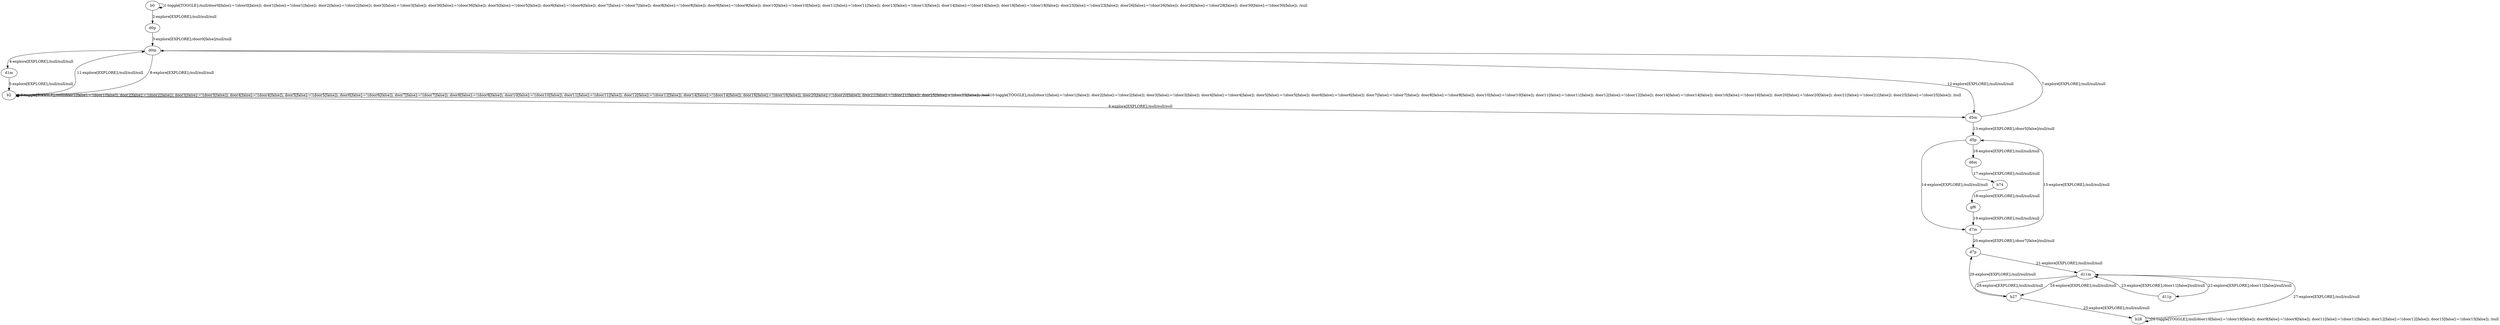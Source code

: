 # Total number of goals covered by this test: 1
# b27 --> d7p

digraph g {
"b0" -> "b0" [label = "1-toggle[TOGGLE];/null/door0[false]:=!(door0[false]); door1[false]:=!(door1[false]); door2[false]:=!(door2[false]); door3[false]:=!(door3[false]); door36[false]:=!(door36[false]); door5[false]:=!(door5[false]); door6[false]:=!(door6[false]); door7[false]:=!(door7[false]); door8[false]:=!(door8[false]); door9[false]:=!(door9[false]); door10[false]:=!(door10[false]); door11[false]:=!(door11[false]); door13[false]:=!(door13[false]); door14[false]:=!(door14[false]); door18[false]:=!(door18[false]); door23[false]:=!(door23[false]); door26[false]:=!(door26[false]); door28[false]:=!(door28[false]); door30[false]:=!(door30[false]); /null"];
"b0" -> "d0p" [label = "2-explore[EXPLORE];/null/null/null"];
"d0p" -> "d0m" [label = "3-explore[EXPLORE];/door0[false]/null/null"];
"d0m" -> "d1m" [label = "4-explore[EXPLORE];/null/null/null"];
"d1m" -> "b2" [label = "5-explore[EXPLORE];/null/null/null"];
"b2" -> "d5m" [label = "6-explore[EXPLORE];/null/null/null"];
"d5m" -> "d0m" [label = "7-explore[EXPLORE];/null/null/null"];
"d0m" -> "b2" [label = "8-explore[EXPLORE];/null/null/null"];
"b2" -> "b2" [label = "9-toggle[TOGGLE];/null/door1[false]:=!(door1[false]); door2[false]:=!(door2[false]); door3[false]:=!(door3[false]); door4[false]:=!(door4[false]); door5[false]:=!(door5[false]); door6[false]:=!(door6[false]); door7[false]:=!(door7[false]); door8[false]:=!(door8[false]); door10[false]:=!(door10[false]); door11[false]:=!(door11[false]); door12[false]:=!(door12[false]); door14[false]:=!(door14[false]); door16[false]:=!(door16[false]); door20[false]:=!(door20[false]); door21[false]:=!(door21[false]); door25[false]:=!(door25[false]); /null"];
"b2" -> "b2" [label = "10-toggle[TOGGLE];/null/door1[false]:=!(door1[false]); door2[false]:=!(door2[false]); door3[false]:=!(door3[false]); door4[false]:=!(door4[false]); door5[false]:=!(door5[false]); door6[false]:=!(door6[false]); door7[false]:=!(door7[false]); door8[false]:=!(door8[false]); door10[false]:=!(door10[false]); door11[false]:=!(door11[false]); door12[false]:=!(door12[false]); door14[false]:=!(door14[false]); door16[false]:=!(door16[false]); door20[false]:=!(door20[false]); door21[false]:=!(door21[false]); door25[false]:=!(door25[false]); /null"];
"b2" -> "d0m" [label = "11-explore[EXPLORE];/null/null/null"];
"d0m" -> "d5m" [label = "12-explore[EXPLORE];/null/null/null"];
"d5m" -> "d5p" [label = "13-explore[EXPLORE];/door5[false]/null/null"];
"d5p" -> "d7m" [label = "14-explore[EXPLORE];/null/null/null"];
"d7m" -> "d5p" [label = "15-explore[EXPLORE];/null/null/null"];
"d5p" -> "d6m" [label = "16-explore[EXPLORE];/null/null/null"];
"d6m" -> "b74" [label = "17-explore[EXPLORE];/null/null/null"];
"b74" -> "gf6" [label = "18-explore[EXPLORE];/null/null/null"];
"gf6" -> "d7m" [label = "19-explore[EXPLORE];/null/null/null"];
"d7m" -> "d7p" [label = "20-explore[EXPLORE];/door7[false]/null/null"];
"d7p" -> "d11m" [label = "21-explore[EXPLORE];/null/null/null"];
"d11m" -> "d11p" [label = "22-explore[EXPLORE];/door11[false]/null/null"];
"d11p" -> "d11m" [label = "23-explore[EXPLORE];/door11[false]/null/null"];
"d11m" -> "b27" [label = "24-explore[EXPLORE];/null/null/null"];
"b27" -> "b28" [label = "25-explore[EXPLORE];/null/null/null"];
"b28" -> "b28" [label = "26-toggle[TOGGLE];/null/door19[false]:=!(door19[false]); door9[false]:=!(door9[false]); door11[false]:=!(door11[false]); door12[false]:=!(door12[false]); door15[false]:=!(door15[false]); /null"];
"b28" -> "d11m" [label = "27-explore[EXPLORE];/null/null/null"];
"d11m" -> "b27" [label = "28-explore[EXPLORE];/null/null/null"];
"b27" -> "d7p" [label = "29-explore[EXPLORE];/null/null/null"];
}